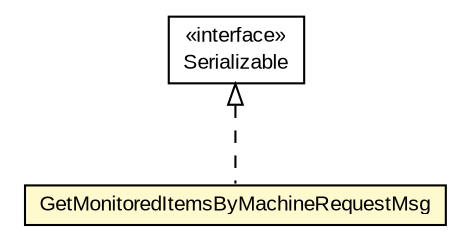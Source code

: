 #!/usr/local/bin/dot
#
# Class diagram 
# Generated by UMLGraph version R5_6-24-gf6e263 (http://www.umlgraph.org/)
#

digraph G {
	edge [fontname="arial",fontsize=10,labelfontname="arial",labelfontsize=10];
	node [fontname="arial",fontsize=10,shape=plaintext];
	nodesep=0.25;
	ranksep=0.5;
	// org.miloss.fgsms.services.interfaces.policyconfiguration.GetMonitoredItemsByMachineRequestMsg
	c178961 [label=<<table title="org.miloss.fgsms.services.interfaces.policyconfiguration.GetMonitoredItemsByMachineRequestMsg" border="0" cellborder="1" cellspacing="0" cellpadding="2" port="p" bgcolor="lemonChiffon" href="./GetMonitoredItemsByMachineRequestMsg.html">
		<tr><td><table border="0" cellspacing="0" cellpadding="1">
<tr><td align="center" balign="center"> GetMonitoredItemsByMachineRequestMsg </td></tr>
		</table></td></tr>
		</table>>, URL="./GetMonitoredItemsByMachineRequestMsg.html", fontname="arial", fontcolor="black", fontsize=10.0];
	//org.miloss.fgsms.services.interfaces.policyconfiguration.GetMonitoredItemsByMachineRequestMsg implements java.io.Serializable
	c179221:p -> c178961:p [dir=back,arrowtail=empty,style=dashed];
	// java.io.Serializable
	c179221 [label=<<table title="java.io.Serializable" border="0" cellborder="1" cellspacing="0" cellpadding="2" port="p" href="http://java.sun.com/j2se/1.4.2/docs/api/java/io/Serializable.html">
		<tr><td><table border="0" cellspacing="0" cellpadding="1">
<tr><td align="center" balign="center"> &#171;interface&#187; </td></tr>
<tr><td align="center" balign="center"> Serializable </td></tr>
		</table></td></tr>
		</table>>, URL="http://java.sun.com/j2se/1.4.2/docs/api/java/io/Serializable.html", fontname="arial", fontcolor="black", fontsize=10.0];
}

